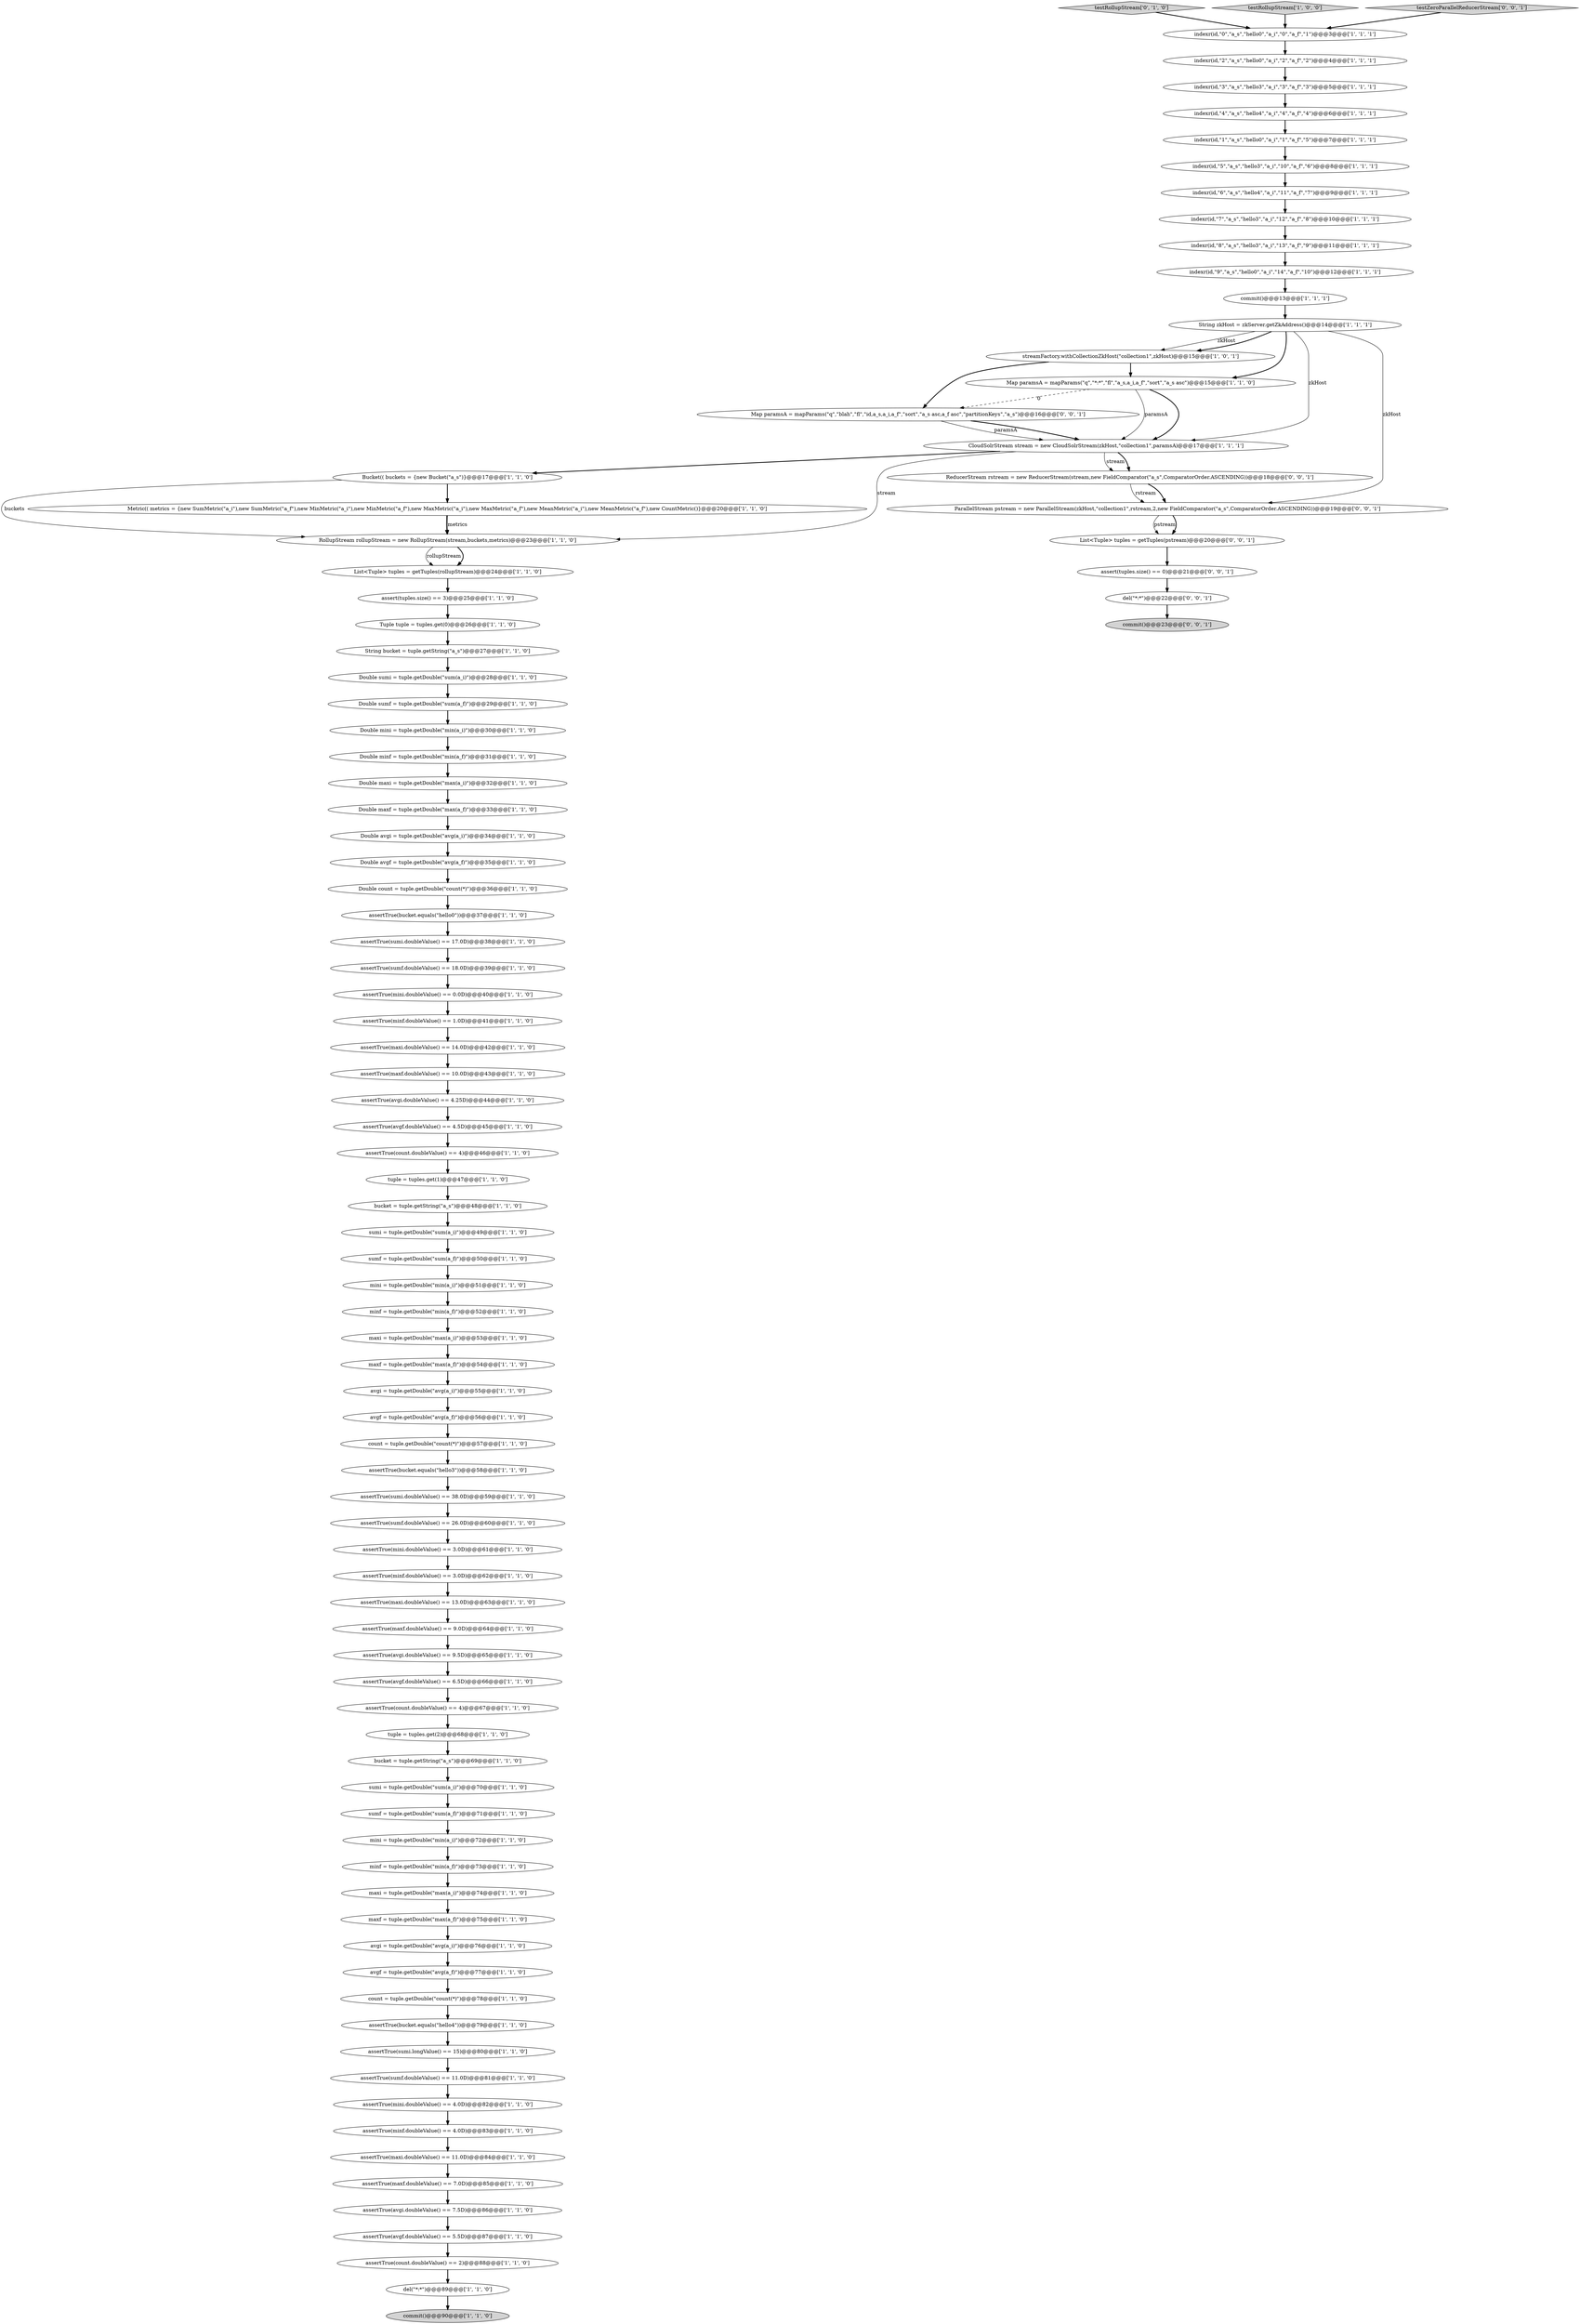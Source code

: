 digraph {
86 [style = filled, label = "testRollupStream['0', '1', '0']", fillcolor = lightgray, shape = diamond image = "AAA0AAABBB2BBB"];
71 [style = filled, label = "assertTrue(bucket.equals(\"hello3\"))@@@58@@@['1', '1', '0']", fillcolor = white, shape = ellipse image = "AAA0AAABBB1BBB"];
63 [style = filled, label = "count = tuple.getDouble(\"count(*)\")@@@57@@@['1', '1', '0']", fillcolor = white, shape = ellipse image = "AAA0AAABBB1BBB"];
76 [style = filled, label = "sumf = tuple.getDouble(\"sum(a_f)\")@@@50@@@['1', '1', '0']", fillcolor = white, shape = ellipse image = "AAA0AAABBB1BBB"];
48 [style = filled, label = "assertTrue(count.doubleValue() == 4)@@@67@@@['1', '1', '0']", fillcolor = white, shape = ellipse image = "AAA0AAABBB1BBB"];
77 [style = filled, label = "commit()@@@13@@@['1', '1', '1']", fillcolor = white, shape = ellipse image = "AAA0AAABBB1BBB"];
0 [style = filled, label = "assertTrue(mini.doubleValue() == 4.0D)@@@82@@@['1', '1', '0']", fillcolor = white, shape = ellipse image = "AAA0AAABBB1BBB"];
88 [style = filled, label = "commit()@@@23@@@['0', '0', '1']", fillcolor = lightgray, shape = ellipse image = "AAA0AAABBB3BBB"];
92 [style = filled, label = "ReducerStream rstream = new ReducerStream(stream,new FieldComparator(\"a_s\",ComparatorOrder.ASCENDING))@@@18@@@['0', '0', '1']", fillcolor = white, shape = ellipse image = "AAA0AAABBB3BBB"];
34 [style = filled, label = "Double maxi = tuple.getDouble(\"max(a_i)\")@@@32@@@['1', '1', '0']", fillcolor = white, shape = ellipse image = "AAA0AAABBB1BBB"];
5 [style = filled, label = "assertTrue(sumi.longValue() == 15)@@@80@@@['1', '1', '0']", fillcolor = white, shape = ellipse image = "AAA0AAABBB1BBB"];
61 [style = filled, label = "RollupStream rollupStream = new RollupStream(stream,buckets,metrics)@@@23@@@['1', '1', '0']", fillcolor = white, shape = ellipse image = "AAA0AAABBB1BBB"];
38 [style = filled, label = "streamFactory.withCollectionZkHost(\"collection1\",zkHost)@@@15@@@['1', '0', '1']", fillcolor = white, shape = ellipse image = "AAA0AAABBB1BBB"];
93 [style = filled, label = "Map paramsA = mapParams(\"q\",\"blah\",\"fl\",\"id,a_s,a_i,a_f\",\"sort\",\"a_s asc,a_f asc\",\"partitionKeys\",\"a_s\")@@@16@@@['0', '0', '1']", fillcolor = white, shape = ellipse image = "AAA0AAABBB3BBB"];
15 [style = filled, label = "sumf = tuple.getDouble(\"sum(a_f)\")@@@71@@@['1', '1', '0']", fillcolor = white, shape = ellipse image = "AAA0AAABBB1BBB"];
40 [style = filled, label = "assertTrue(maxi.doubleValue() == 11.0D)@@@84@@@['1', '1', '0']", fillcolor = white, shape = ellipse image = "AAA0AAABBB1BBB"];
56 [style = filled, label = "bucket = tuple.getString(\"a_s\")@@@69@@@['1', '1', '0']", fillcolor = white, shape = ellipse image = "AAA0AAABBB1BBB"];
85 [style = filled, label = "minf = tuple.getDouble(\"min(a_f)\")@@@73@@@['1', '1', '0']", fillcolor = white, shape = ellipse image = "AAA0AAABBB1BBB"];
49 [style = filled, label = "avgi = tuple.getDouble(\"avg(a_i)\")@@@76@@@['1', '1', '0']", fillcolor = white, shape = ellipse image = "AAA0AAABBB1BBB"];
53 [style = filled, label = "assertTrue(maxf.doubleValue() == 7.0D)@@@85@@@['1', '1', '0']", fillcolor = white, shape = ellipse image = "AAA0AAABBB1BBB"];
72 [style = filled, label = "assertTrue(minf.doubleValue() == 3.0D)@@@62@@@['1', '1', '0']", fillcolor = white, shape = ellipse image = "AAA0AAABBB1BBB"];
13 [style = filled, label = "del(\"*:*\")@@@89@@@['1', '1', '0']", fillcolor = white, shape = ellipse image = "AAA0AAABBB1BBB"];
30 [style = filled, label = "indexr(id,\"2\",\"a_s\",\"hello0\",\"a_i\",\"2\",\"a_f\",\"2\")@@@4@@@['1', '1', '1']", fillcolor = white, shape = ellipse image = "AAA0AAABBB1BBB"];
43 [style = filled, label = "assert(tuples.size() == 3)@@@25@@@['1', '1', '0']", fillcolor = white, shape = ellipse image = "AAA0AAABBB1BBB"];
59 [style = filled, label = "Double sumi = tuple.getDouble(\"sum(a_i)\")@@@28@@@['1', '1', '0']", fillcolor = white, shape = ellipse image = "AAA0AAABBB1BBB"];
52 [style = filled, label = "mini = tuple.getDouble(\"min(a_i)\")@@@51@@@['1', '1', '0']", fillcolor = white, shape = ellipse image = "AAA0AAABBB1BBB"];
2 [style = filled, label = "testRollupStream['1', '0', '0']", fillcolor = lightgray, shape = diamond image = "AAA0AAABBB1BBB"];
55 [style = filled, label = "Double avgi = tuple.getDouble(\"avg(a_i)\")@@@34@@@['1', '1', '0']", fillcolor = white, shape = ellipse image = "AAA0AAABBB1BBB"];
27 [style = filled, label = "maxi = tuple.getDouble(\"max(a_i)\")@@@74@@@['1', '1', '0']", fillcolor = white, shape = ellipse image = "AAA0AAABBB1BBB"];
19 [style = filled, label = "Double minf = tuple.getDouble(\"min(a_f)\")@@@31@@@['1', '1', '0']", fillcolor = white, shape = ellipse image = "AAA0AAABBB1BBB"];
14 [style = filled, label = "Map paramsA = mapParams(\"q\",\"*:*\",\"fl\",\"a_s,a_i,a_f\",\"sort\",\"a_s asc\")@@@15@@@['1', '1', '0']", fillcolor = white, shape = ellipse image = "AAA0AAABBB1BBB"];
94 [style = filled, label = "assert(tuples.size() == 0)@@@21@@@['0', '0', '1']", fillcolor = white, shape = ellipse image = "AAA0AAABBB3BBB"];
44 [style = filled, label = "assertTrue(sumi.doubleValue() == 38.0D)@@@59@@@['1', '1', '0']", fillcolor = white, shape = ellipse image = "AAA0AAABBB1BBB"];
78 [style = filled, label = "String bucket = tuple.getString(\"a_s\")@@@27@@@['1', '1', '0']", fillcolor = white, shape = ellipse image = "AAA0AAABBB1BBB"];
25 [style = filled, label = "assertTrue(avgi.doubleValue() == 4.25D)@@@44@@@['1', '1', '0']", fillcolor = white, shape = ellipse image = "AAA0AAABBB1BBB"];
17 [style = filled, label = "assertTrue(avgi.doubleValue() == 7.5D)@@@86@@@['1', '1', '0']", fillcolor = white, shape = ellipse image = "AAA0AAABBB1BBB"];
81 [style = filled, label = "indexr(id,\"1\",\"a_s\",\"hello0\",\"a_i\",\"1\",\"a_f\",\"5\")@@@7@@@['1', '1', '1']", fillcolor = white, shape = ellipse image = "AAA0AAABBB1BBB"];
68 [style = filled, label = "assertTrue(avgf.doubleValue() == 6.5D)@@@66@@@['1', '1', '0']", fillcolor = white, shape = ellipse image = "AAA0AAABBB1BBB"];
21 [style = filled, label = "Bucket(( buckets = {new Bucket(\"a_s\")}@@@17@@@['1', '1', '0']", fillcolor = white, shape = ellipse image = "AAA0AAABBB1BBB"];
91 [style = filled, label = "del(\"*:*\")@@@22@@@['0', '0', '1']", fillcolor = white, shape = ellipse image = "AAA0AAABBB3BBB"];
10 [style = filled, label = "indexr(id,\"5\",\"a_s\",\"hello3\",\"a_i\",\"10\",\"a_f\",\"6\")@@@8@@@['1', '1', '1']", fillcolor = white, shape = ellipse image = "AAA0AAABBB1BBB"];
73 [style = filled, label = "assertTrue(maxi.doubleValue() == 14.0D)@@@42@@@['1', '1', '0']", fillcolor = white, shape = ellipse image = "AAA0AAABBB1BBB"];
89 [style = filled, label = "List<Tuple> tuples = getTuples(pstream)@@@20@@@['0', '0', '1']", fillcolor = white, shape = ellipse image = "AAA0AAABBB3BBB"];
51 [style = filled, label = "indexr(id,\"8\",\"a_s\",\"hello3\",\"a_i\",\"13\",\"a_f\",\"9\")@@@11@@@['1', '1', '1']", fillcolor = white, shape = ellipse image = "AAA0AAABBB1BBB"];
45 [style = filled, label = "Tuple tuple = tuples.get(0)@@@26@@@['1', '1', '0']", fillcolor = white, shape = ellipse image = "AAA0AAABBB1BBB"];
57 [style = filled, label = "mini = tuple.getDouble(\"min(a_i)\")@@@72@@@['1', '1', '0']", fillcolor = white, shape = ellipse image = "AAA0AAABBB1BBB"];
54 [style = filled, label = "commit()@@@90@@@['1', '1', '0']", fillcolor = lightgray, shape = ellipse image = "AAA0AAABBB1BBB"];
12 [style = filled, label = "minf = tuple.getDouble(\"min(a_f)\")@@@52@@@['1', '1', '0']", fillcolor = white, shape = ellipse image = "AAA0AAABBB1BBB"];
7 [style = filled, label = "bucket = tuple.getString(\"a_s\")@@@48@@@['1', '1', '0']", fillcolor = white, shape = ellipse image = "AAA0AAABBB1BBB"];
4 [style = filled, label = "assertTrue(maxi.doubleValue() == 13.0D)@@@63@@@['1', '1', '0']", fillcolor = white, shape = ellipse image = "AAA0AAABBB1BBB"];
70 [style = filled, label = "assertTrue(maxf.doubleValue() == 9.0D)@@@64@@@['1', '1', '0']", fillcolor = white, shape = ellipse image = "AAA0AAABBB1BBB"];
42 [style = filled, label = "assertTrue(count.doubleValue() == 2)@@@88@@@['1', '1', '0']", fillcolor = white, shape = ellipse image = "AAA0AAABBB1BBB"];
50 [style = filled, label = "assertTrue(sumf.doubleValue() == 26.0D)@@@60@@@['1', '1', '0']", fillcolor = white, shape = ellipse image = "AAA0AAABBB1BBB"];
6 [style = filled, label = "assertTrue(minf.doubleValue() == 4.0D)@@@83@@@['1', '1', '0']", fillcolor = white, shape = ellipse image = "AAA0AAABBB1BBB"];
8 [style = filled, label = "maxf = tuple.getDouble(\"max(a_f)\")@@@75@@@['1', '1', '0']", fillcolor = white, shape = ellipse image = "AAA0AAABBB1BBB"];
41 [style = filled, label = "indexr(id,\"0\",\"a_s\",\"hello0\",\"a_i\",\"0\",\"a_f\",\"1\")@@@3@@@['1', '1', '1']", fillcolor = white, shape = ellipse image = "AAA0AAABBB1BBB"];
9 [style = filled, label = "assertTrue(mini.doubleValue() == 0.0D)@@@40@@@['1', '1', '0']", fillcolor = white, shape = ellipse image = "AAA0AAABBB1BBB"];
35 [style = filled, label = "assertTrue(avgf.doubleValue() == 4.5D)@@@45@@@['1', '1', '0']", fillcolor = white, shape = ellipse image = "AAA0AAABBB1BBB"];
67 [style = filled, label = "indexr(id,\"7\",\"a_s\",\"hello3\",\"a_i\",\"12\",\"a_f\",\"8\")@@@10@@@['1', '1', '1']", fillcolor = white, shape = ellipse image = "AAA0AAABBB1BBB"];
69 [style = filled, label = "Double mini = tuple.getDouble(\"min(a_i)\")@@@30@@@['1', '1', '0']", fillcolor = white, shape = ellipse image = "AAA0AAABBB1BBB"];
66 [style = filled, label = "indexr(id,\"4\",\"a_s\",\"hello4\",\"a_i\",\"4\",\"a_f\",\"4\")@@@6@@@['1', '1', '1']", fillcolor = white, shape = ellipse image = "AAA0AAABBB1BBB"];
11 [style = filled, label = "maxf = tuple.getDouble(\"max(a_f)\")@@@54@@@['1', '1', '0']", fillcolor = white, shape = ellipse image = "AAA0AAABBB1BBB"];
62 [style = filled, label = "assertTrue(avgi.doubleValue() == 9.5D)@@@65@@@['1', '1', '0']", fillcolor = white, shape = ellipse image = "AAA0AAABBB1BBB"];
80 [style = filled, label = "assertTrue(sumi.doubleValue() == 17.0D)@@@38@@@['1', '1', '0']", fillcolor = white, shape = ellipse image = "AAA0AAABBB1BBB"];
84 [style = filled, label = "tuple = tuples.get(2)@@@68@@@['1', '1', '0']", fillcolor = white, shape = ellipse image = "AAA0AAABBB1BBB"];
3 [style = filled, label = "Double sumf = tuple.getDouble(\"sum(a_f)\")@@@29@@@['1', '1', '0']", fillcolor = white, shape = ellipse image = "AAA0AAABBB1BBB"];
46 [style = filled, label = "avgi = tuple.getDouble(\"avg(a_i)\")@@@55@@@['1', '1', '0']", fillcolor = white, shape = ellipse image = "AAA0AAABBB1BBB"];
75 [style = filled, label = "List<Tuple> tuples = getTuples(rollupStream)@@@24@@@['1', '1', '0']", fillcolor = white, shape = ellipse image = "AAA0AAABBB1BBB"];
82 [style = filled, label = "assertTrue(count.doubleValue() == 4)@@@46@@@['1', '1', '0']", fillcolor = white, shape = ellipse image = "AAA0AAABBB1BBB"];
64 [style = filled, label = "assertTrue(bucket.equals(\"hello0\"))@@@37@@@['1', '1', '0']", fillcolor = white, shape = ellipse image = "AAA0AAABBB1BBB"];
16 [style = filled, label = "assertTrue(avgf.doubleValue() == 5.5D)@@@87@@@['1', '1', '0']", fillcolor = white, shape = ellipse image = "AAA0AAABBB1BBB"];
58 [style = filled, label = "avgf = tuple.getDouble(\"avg(a_f)\")@@@56@@@['1', '1', '0']", fillcolor = white, shape = ellipse image = "AAA0AAABBB1BBB"];
18 [style = filled, label = "avgf = tuple.getDouble(\"avg(a_f)\")@@@77@@@['1', '1', '0']", fillcolor = white, shape = ellipse image = "AAA0AAABBB1BBB"];
37 [style = filled, label = "sumi = tuple.getDouble(\"sum(a_i)\")@@@70@@@['1', '1', '0']", fillcolor = white, shape = ellipse image = "AAA0AAABBB1BBB"];
33 [style = filled, label = "indexr(id,\"3\",\"a_s\",\"hello3\",\"a_i\",\"3\",\"a_f\",\"3\")@@@5@@@['1', '1', '1']", fillcolor = white, shape = ellipse image = "AAA0AAABBB1BBB"];
23 [style = filled, label = "maxi = tuple.getDouble(\"max(a_i)\")@@@53@@@['1', '1', '0']", fillcolor = white, shape = ellipse image = "AAA0AAABBB1BBB"];
1 [style = filled, label = "Double count = tuple.getDouble(\"count(*)\")@@@36@@@['1', '1', '0']", fillcolor = white, shape = ellipse image = "AAA0AAABBB1BBB"];
74 [style = filled, label = "indexr(id,\"6\",\"a_s\",\"hello4\",\"a_i\",\"11\",\"a_f\",\"7\")@@@9@@@['1', '1', '1']", fillcolor = white, shape = ellipse image = "AAA0AAABBB1BBB"];
20 [style = filled, label = "indexr(id,\"9\",\"a_s\",\"hello0\",\"a_i\",\"14\",\"a_f\",\"10\")@@@12@@@['1', '1', '1']", fillcolor = white, shape = ellipse image = "AAA0AAABBB1BBB"];
28 [style = filled, label = "Metric(( metrics = {new SumMetric(\"a_i\"),new SumMetric(\"a_f\"),new MinMetric(\"a_i\"),new MinMetric(\"a_f\"),new MaxMetric(\"a_i\"),new MaxMetric(\"a_f\"),new MeanMetric(\"a_i\"),new MeanMetric(\"a_f\"),new CountMetric()}@@@20@@@['1', '1', '0']", fillcolor = white, shape = ellipse image = "AAA0AAABBB1BBB"];
31 [style = filled, label = "assertTrue(mini.doubleValue() == 3.0D)@@@61@@@['1', '1', '0']", fillcolor = white, shape = ellipse image = "AAA0AAABBB1BBB"];
26 [style = filled, label = "assertTrue(sumf.doubleValue() == 18.0D)@@@39@@@['1', '1', '0']", fillcolor = white, shape = ellipse image = "AAA0AAABBB1BBB"];
29 [style = filled, label = "count = tuple.getDouble(\"count(*)\")@@@78@@@['1', '1', '0']", fillcolor = white, shape = ellipse image = "AAA0AAABBB1BBB"];
32 [style = filled, label = "tuple = tuples.get(1)@@@47@@@['1', '1', '0']", fillcolor = white, shape = ellipse image = "AAA0AAABBB1BBB"];
36 [style = filled, label = "sumi = tuple.getDouble(\"sum(a_i)\")@@@49@@@['1', '1', '0']", fillcolor = white, shape = ellipse image = "AAA0AAABBB1BBB"];
39 [style = filled, label = "assertTrue(sumf.doubleValue() == 11.0D)@@@81@@@['1', '1', '0']", fillcolor = white, shape = ellipse image = "AAA0AAABBB1BBB"];
87 [style = filled, label = "testZeroParallelReducerStream['0', '0', '1']", fillcolor = lightgray, shape = diamond image = "AAA0AAABBB3BBB"];
24 [style = filled, label = "assertTrue(maxf.doubleValue() == 10.0D)@@@43@@@['1', '1', '0']", fillcolor = white, shape = ellipse image = "AAA0AAABBB1BBB"];
47 [style = filled, label = "assertTrue(minf.doubleValue() == 1.0D)@@@41@@@['1', '1', '0']", fillcolor = white, shape = ellipse image = "AAA0AAABBB1BBB"];
79 [style = filled, label = "String zkHost = zkServer.getZkAddress()@@@14@@@['1', '1', '1']", fillcolor = white, shape = ellipse image = "AAA0AAABBB1BBB"];
83 [style = filled, label = "CloudSolrStream stream = new CloudSolrStream(zkHost,\"collection1\",paramsA)@@@17@@@['1', '1', '1']", fillcolor = white, shape = ellipse image = "AAA0AAABBB1BBB"];
22 [style = filled, label = "Double maxf = tuple.getDouble(\"max(a_f)\")@@@33@@@['1', '1', '0']", fillcolor = white, shape = ellipse image = "AAA0AAABBB1BBB"];
65 [style = filled, label = "assertTrue(bucket.equals(\"hello4\"))@@@79@@@['1', '1', '0']", fillcolor = white, shape = ellipse image = "AAA0AAABBB1BBB"];
90 [style = filled, label = "ParallelStream pstream = new ParallelStream(zkHost,\"collection1\",rstream,2,new FieldComparator(\"a_s\",ComparatorOrder.ASCENDING))@@@19@@@['0', '0', '1']", fillcolor = white, shape = ellipse image = "AAA0AAABBB3BBB"];
60 [style = filled, label = "Double avgf = tuple.getDouble(\"avg(a_f)\")@@@35@@@['1', '1', '0']", fillcolor = white, shape = ellipse image = "AAA0AAABBB1BBB"];
72->4 [style = bold, label=""];
11->46 [style = bold, label=""];
63->71 [style = bold, label=""];
43->45 [style = bold, label=""];
53->17 [style = bold, label=""];
81->10 [style = bold, label=""];
83->21 [style = bold, label=""];
2->41 [style = bold, label=""];
40->53 [style = bold, label=""];
12->23 [style = bold, label=""];
4->70 [style = bold, label=""];
20->77 [style = bold, label=""];
31->72 [style = bold, label=""];
92->90 [style = bold, label=""];
7->36 [style = bold, label=""];
79->38 [style = solid, label="zkHost"];
25->35 [style = bold, label=""];
79->14 [style = bold, label=""];
21->61 [style = solid, label="buckets"];
89->94 [style = bold, label=""];
32->7 [style = bold, label=""];
17->16 [style = bold, label=""];
57->85 [style = bold, label=""];
38->93 [style = bold, label=""];
48->84 [style = bold, label=""];
65->5 [style = bold, label=""];
41->30 [style = bold, label=""];
36->76 [style = bold, label=""];
73->24 [style = bold, label=""];
93->83 [style = solid, label="paramsA"];
75->43 [style = bold, label=""];
26->9 [style = bold, label=""];
50->31 [style = bold, label=""];
27->8 [style = bold, label=""];
61->75 [style = bold, label=""];
56->37 [style = bold, label=""];
28->61 [style = bold, label=""];
44->50 [style = bold, label=""];
15->57 [style = bold, label=""];
91->88 [style = bold, label=""];
79->38 [style = bold, label=""];
14->93 [style = dashed, label="0"];
10->74 [style = bold, label=""];
24->25 [style = bold, label=""];
35->82 [style = bold, label=""];
85->27 [style = bold, label=""];
8->49 [style = bold, label=""];
34->22 [style = bold, label=""];
84->56 [style = bold, label=""];
83->61 [style = solid, label="stream"];
52->12 [style = bold, label=""];
5->39 [style = bold, label=""];
76->52 [style = bold, label=""];
18->29 [style = bold, label=""];
0->6 [style = bold, label=""];
59->3 [style = bold, label=""];
78->59 [style = bold, label=""];
82->32 [style = bold, label=""];
79->83 [style = solid, label="zkHost"];
45->78 [style = bold, label=""];
93->83 [style = bold, label=""];
77->79 [style = bold, label=""];
22->55 [style = bold, label=""];
94->91 [style = bold, label=""];
58->63 [style = bold, label=""];
42->13 [style = bold, label=""];
33->66 [style = bold, label=""];
74->67 [style = bold, label=""];
16->42 [style = bold, label=""];
19->34 [style = bold, label=""];
90->89 [style = solid, label="pstream"];
87->41 [style = bold, label=""];
83->92 [style = solid, label="stream"];
30->33 [style = bold, label=""];
60->1 [style = bold, label=""];
29->65 [style = bold, label=""];
9->47 [style = bold, label=""];
69->19 [style = bold, label=""];
51->20 [style = bold, label=""];
37->15 [style = bold, label=""];
86->41 [style = bold, label=""];
66->81 [style = bold, label=""];
46->58 [style = bold, label=""];
14->83 [style = bold, label=""];
1->64 [style = bold, label=""];
38->14 [style = bold, label=""];
64->80 [style = bold, label=""];
92->90 [style = solid, label="rstream"];
28->61 [style = solid, label="metrics"];
23->11 [style = bold, label=""];
3->69 [style = bold, label=""];
68->48 [style = bold, label=""];
14->83 [style = solid, label="paramsA"];
80->26 [style = bold, label=""];
49->18 [style = bold, label=""];
71->44 [style = bold, label=""];
67->51 [style = bold, label=""];
55->60 [style = bold, label=""];
47->73 [style = bold, label=""];
79->90 [style = solid, label="zkHost"];
70->62 [style = bold, label=""];
39->0 [style = bold, label=""];
61->75 [style = solid, label="rollupStream"];
13->54 [style = bold, label=""];
21->28 [style = bold, label=""];
90->89 [style = bold, label=""];
6->40 [style = bold, label=""];
83->92 [style = bold, label=""];
62->68 [style = bold, label=""];
}
